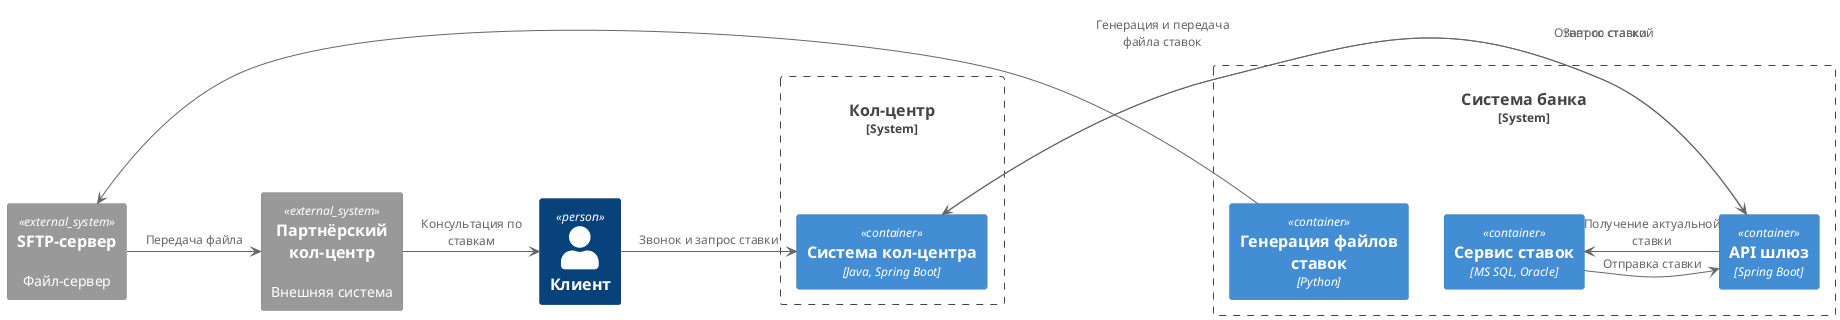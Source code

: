 @startuml
!include <C4/C4_Container>

LAYOUT_TOP_DOWN()

Person(client, "Клиент")

System_Boundary(bank, "Система банка") {
    Container(apiGateway, "API шлюз", "Spring Boot")
    Container(rateService, "Сервис ставок", "MS SQL, Oracle")
    Container(fileGenerator, "Генерация файлов ставок", "Python")
}

System_Boundary(callCenter, "Кол-центр") {
    Container(callCenterSystem, "Система кол-центра", "Java, Spring Boot")
}

System_Ext(sftpServer, "SFTP-сервер", "Файл-сервер")
System_Ext(partnerCallCenter, "Партнёрский кол-центр", "Внешняя система")

client -> callCenterSystem : Звонок и запрос ставки
callCenterSystem -> apiGateway : Запрос ставки
apiGateway -> rateService : Получение актуальной ставки
rateService -> apiGateway : Отправка ставки
apiGateway -> callCenterSystem : Ответ со ставкой

fileGenerator -> sftpServer : Генерация и передача файла ставок
sftpServer -> partnerCallCenter : Передача файла
partnerCallCenter -> client : Консультация по ставкам
@enduml

